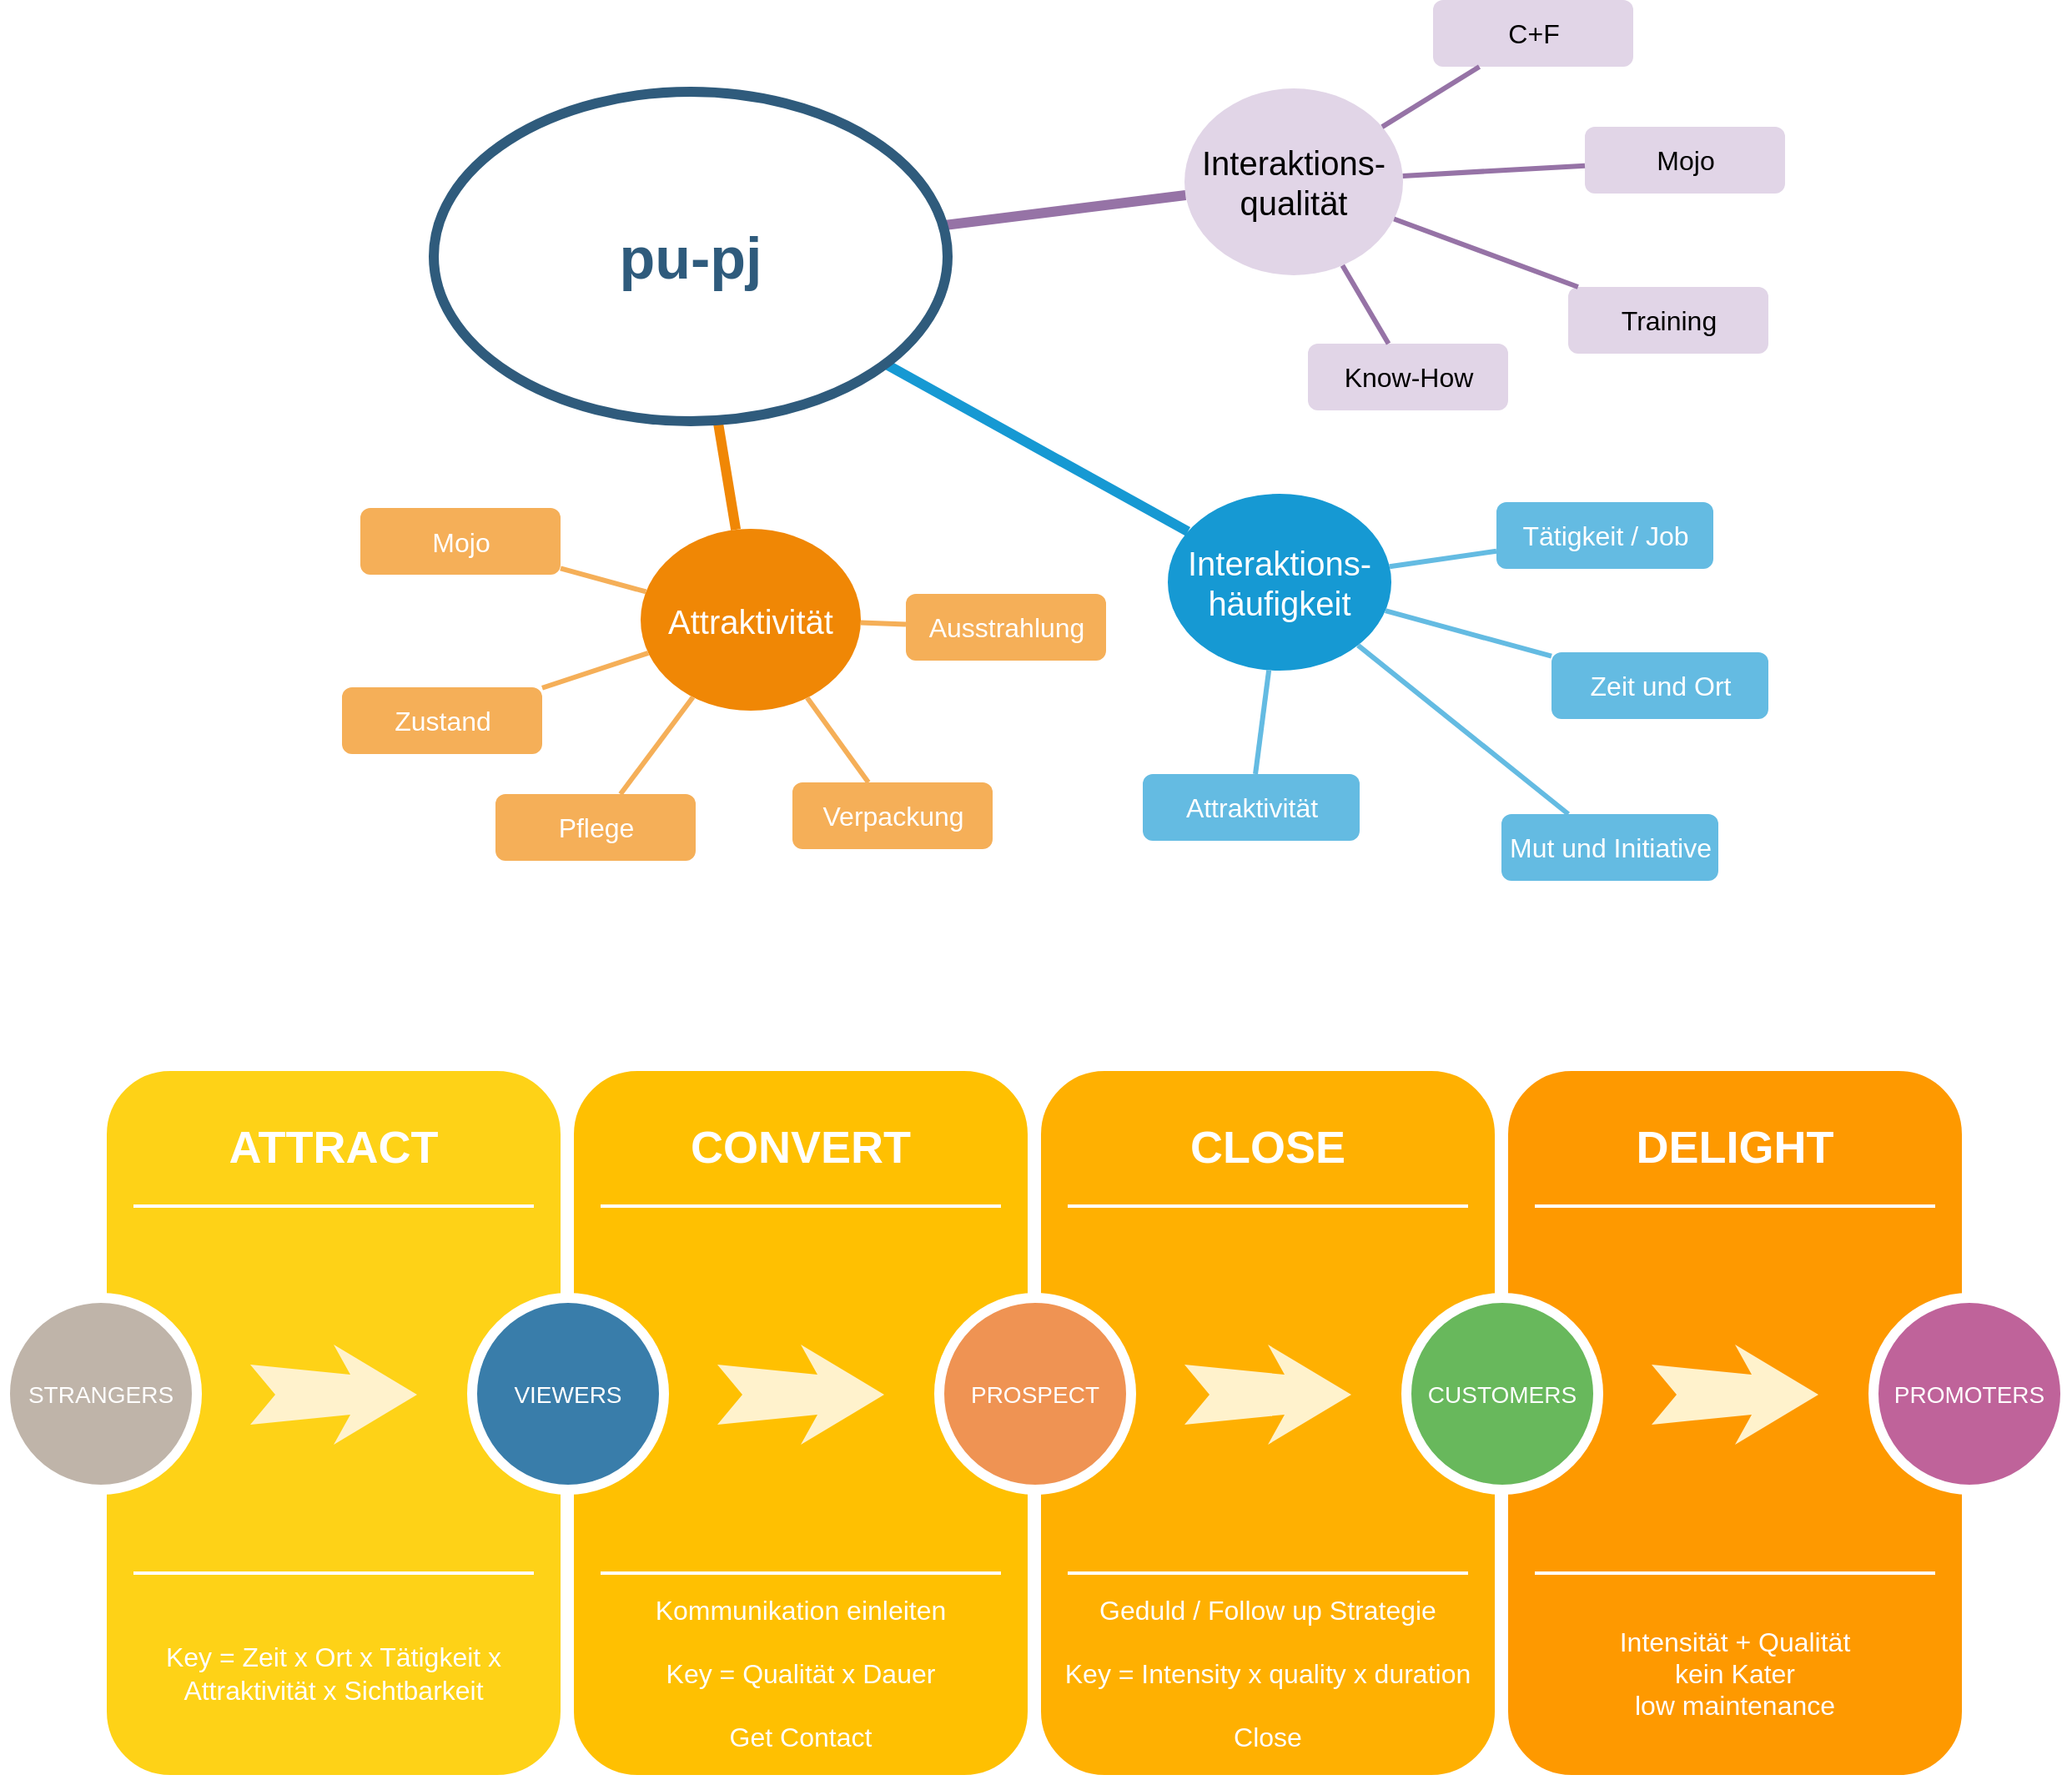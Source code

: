 <mxfile version="13.9.9" type="device"><diagram id="6a731a19-8d31-9384-78a2-239565b7b9f0" name="Page-1"><mxGraphModel dx="2062" dy="382" grid="0" gridSize="10" guides="0" tooltips="1" connect="1" arrows="1" fold="1" page="0" pageScale="1" pageWidth="1169" pageHeight="827" background="#ffffff" math="0" shadow="0"><root><mxCell id="0"/><mxCell id="1" parent="0"/><mxCell id="1350" value="Interaktions-&lt;br&gt;häufigkeit" style="ellipse;whiteSpace=wrap;html=1;shadow=0;fontFamily=Helvetica;fontSize=20;fontColor=#FFFFFF;align=center;strokeWidth=3;fillColor=#1699D3;strokeColor=none;" parent="1" vertex="1"><mxGeometry x="975" y="1284" width="134" height="106" as="geometry"/></mxCell><mxCell id="1351" value="Attraktivität" style="ellipse;whiteSpace=wrap;html=1;shadow=0;fontFamily=Helvetica;fontSize=20;fontColor=#FFFFFF;align=center;strokeWidth=3;fillColor=#F08705;strokeColor=none;gradientColor=none;" parent="1" vertex="1"><mxGeometry x="659" y="1305" width="132" height="109" as="geometry"/></mxCell><mxCell id="1356" value="Interaktions-&lt;br&gt;qualität" style="ellipse;whiteSpace=wrap;html=1;shadow=0;fontFamily=Helvetica;fontSize=20;align=center;strokeWidth=3;fillColor=#e1d5e7;strokeColor=none;" parent="1" vertex="1"><mxGeometry x="985" y="1041" width="131" height="112" as="geometry"/></mxCell><mxCell id="1357" value="Verpackung" style="rounded=1;fillColor=#f5af58;strokeColor=none;strokeWidth=3;shadow=0;html=1;fontColor=#FFFFFF;fontSize=16;" parent="1" vertex="1"><mxGeometry x="750" y="1457" width="120" height="40" as="geometry"/></mxCell><mxCell id="1359" style="endArrow=none;strokeWidth=6;strokeColor=#1699D3;html=1;" parent="1" source="1515" target="1350" edge="1"><mxGeometry relative="1" as="geometry"/></mxCell><mxCell id="1360" style="endArrow=none;strokeWidth=6;strokeColor=#f08705;html=1;" parent="1" source="1515" target="1351" edge="1"><mxGeometry relative="1" as="geometry"/></mxCell><mxCell id="1366" value="" style="edgeStyle=none;endArrow=none;strokeWidth=6;strokeColor=#9673a6;html=1;fillColor=#e1d5e7;" parent="1" source="1515" target="1356" edge="1"><mxGeometry x="-7.5" y="489.05" width="100" height="100" as="geometry"><mxPoint x="927.351" y="1109.995" as="sourcePoint"/><mxPoint x="92.5" y="489.05" as="targetPoint"/></mxGeometry></mxCell><mxCell id="1371" value="Attraktivität" style="rounded=1;fillColor=#64BBE2;strokeColor=none;strokeWidth=3;shadow=0;html=1;fontColor=#FFFFFF;fontSize=16;" parent="1" vertex="1"><mxGeometry x="960" y="1452" width="130" height="40" as="geometry"/></mxCell><mxCell id="1375" value="Zeit und Ort" style="rounded=1;fillColor=#64BBE2;strokeColor=none;strokeWidth=3;shadow=0;html=1;fontColor=#FFFFFF;fontSize=16;" parent="1" vertex="1"><mxGeometry x="1205" y="1379" width="130" height="40" as="geometry"/></mxCell><mxCell id="1376" value="Mut und Initiative" style="rounded=1;fillColor=#64BBE2;strokeColor=none;strokeWidth=3;shadow=0;html=1;fontColor=#FFFFFF;fontSize=16;" parent="1" vertex="1"><mxGeometry x="1175" y="1476" width="130" height="40" as="geometry"/></mxCell><mxCell id="1377" value="" style="edgeStyle=none;endArrow=none;strokeWidth=3;strokeColor=#64BBE2;html=1;" parent="1" source="1350" target="1376" edge="1"><mxGeometry x="467.5" y="1262.5" width="100" height="100" as="geometry"><mxPoint x="467.5" y="1362.5" as="sourcePoint"/><mxPoint x="567.5" y="1262.5" as="targetPoint"/></mxGeometry></mxCell><mxCell id="1383" value="" style="edgeStyle=none;endArrow=none;strokeWidth=3;strokeColor=#64BBE2;html=1;" parent="1" source="1350" target="1371" edge="1"><mxGeometry x="467.5" y="1262.5" width="100" height="100" as="geometry"><mxPoint x="467.5" y="1362.5" as="sourcePoint"/><mxPoint x="567.5" y="1262.5" as="targetPoint"/></mxGeometry></mxCell><mxCell id="1387" value="" style="edgeStyle=none;endArrow=none;strokeWidth=3;strokeColor=#64BBE2;html=1;" parent="1" source="1350" target="1375" edge="1"><mxGeometry x="467.5" y="1262.5" width="100" height="100" as="geometry"><mxPoint x="467.5" y="1362.5" as="sourcePoint"/><mxPoint x="567.5" y="1262.5" as="targetPoint"/></mxGeometry></mxCell><mxCell id="1388" value="Pflege" style="rounded=1;fillColor=#f5af58;strokeColor=none;strokeWidth=3;shadow=0;html=1;fontColor=#FFFFFF;fontSize=16;" parent="1" vertex="1"><mxGeometry x="572" y="1464" width="120" height="40" as="geometry"/></mxCell><mxCell id="1389" value="Zustand" style="rounded=1;fillColor=#f5af58;strokeColor=none;strokeWidth=3;shadow=0;html=1;fontColor=#FFFFFF;fontSize=16;" parent="1" vertex="1"><mxGeometry x="480" y="1400" width="120" height="40" as="geometry"/></mxCell><mxCell id="1390" value="Ausstrahlung" style="rounded=1;fillColor=#f5af58;strokeColor=none;strokeWidth=3;shadow=0;html=1;fontColor=#FFFFFF;fontSize=16;" parent="1" vertex="1"><mxGeometry x="818" y="1344" width="120" height="40" as="geometry"/></mxCell><mxCell id="1399" value="" style="edgeStyle=none;endArrow=none;strokeWidth=3;strokeColor=#F5AF58;html=1;" parent="1" source="1351" target="1357" edge="1"><mxGeometry x="-473.5" y="1284.5" width="100" height="100" as="geometry"><mxPoint x="-473.5" y="1384.5" as="sourcePoint"/><mxPoint x="-373.5" y="1284.5" as="targetPoint"/></mxGeometry></mxCell><mxCell id="1400" value="" style="edgeStyle=none;endArrow=none;strokeWidth=3;strokeColor=#F5AF58;html=1;" parent="1" source="1351" target="1388" edge="1"><mxGeometry x="-473.5" y="1284.5" width="100" height="100" as="geometry"><mxPoint x="-473.5" y="1384.5" as="sourcePoint"/><mxPoint x="-373.5" y="1284.5" as="targetPoint"/></mxGeometry></mxCell><mxCell id="1401" value="" style="edgeStyle=none;endArrow=none;strokeWidth=3;strokeColor=#F5AF58;html=1;" parent="1" source="1351" target="1389" edge="1"><mxGeometry x="-473.5" y="1284.5" width="100" height="100" as="geometry"><mxPoint x="-473.5" y="1384.5" as="sourcePoint"/><mxPoint x="-373.5" y="1284.5" as="targetPoint"/></mxGeometry></mxCell><mxCell id="1402" value="" style="edgeStyle=none;endArrow=none;strokeWidth=3;strokeColor=#F5AF58;html=1;" parent="1" source="1351" target="1390" edge="1"><mxGeometry x="-473.5" y="1284.5" width="100" height="100" as="geometry"><mxPoint x="-473.5" y="1384.5" as="sourcePoint"/><mxPoint x="-373.5" y="1284.5" as="targetPoint"/></mxGeometry></mxCell><mxCell id="Cfaou7oTnHquRGOg1rDc-1548" value="" style="edgeStyle=orthogonalEdgeStyle;rounded=0;orthogonalLoop=1;jettySize=auto;html=1;fillColor=#e1d5e7;strokeColor=none;" parent="1" source="1490" edge="1"><mxGeometry relative="1" as="geometry"><mxPoint x="1169.5" y="1075" as="targetPoint"/></mxGeometry></mxCell><mxCell id="1490" value="C+F" style="rounded=1;fillColor=#e1d5e7;strokeWidth=3;shadow=0;html=1;strokeColor=none;fontSize=16;" parent="1" vertex="1"><mxGeometry x="1134" y="988" width="120" height="40" as="geometry"/></mxCell><mxCell id="1491" value="Know-How" style="rounded=1;fillColor=#e1d5e7;strokeWidth=3;shadow=0;html=1;strokeColor=none;fontSize=16;" parent="1" vertex="1"><mxGeometry x="1059" y="1194" width="120" height="40" as="geometry"/></mxCell><mxCell id="1492" value="Training" style="rounded=1;fillColor=#e1d5e7;strokeWidth=3;shadow=0;html=1;strokeColor=none;fontSize=16;" parent="1" vertex="1"><mxGeometry x="1215" y="1160" width="120" height="40" as="geometry"/></mxCell><mxCell id="1493" value="Mojo" style="rounded=1;fillColor=#e1d5e7;strokeWidth=3;shadow=0;html=1;strokeColor=none;fontSize=16;" parent="1" vertex="1"><mxGeometry x="1225" y="1064" width="120" height="40" as="geometry"/></mxCell><mxCell id="1503" value="" style="edgeStyle=none;endArrow=none;strokeWidth=3;html=1;fillColor=#e1d5e7;strokeColor=#9673a6;" parent="1" source="1356" target="1490" edge="1"><mxGeometry x="774.5" y="-65.0" width="100" height="100" as="geometry"><mxPoint x="774.5" y="35.0" as="sourcePoint"/><mxPoint x="1166.9" y="997.5" as="targetPoint"/></mxGeometry></mxCell><mxCell id="1504" value="" style="edgeStyle=none;endArrow=none;strokeWidth=3;html=1;fillColor=#e1d5e7;strokeColor=#9673a6;" parent="1" source="1356" target="1491" edge="1"><mxGeometry x="774.5" y="-65.0" width="100" height="100" as="geometry"><mxPoint x="774.5" y="35.0" as="sourcePoint"/><mxPoint x="874.5" y="-65.0" as="targetPoint"/></mxGeometry></mxCell><mxCell id="1505" value="" style="edgeStyle=none;endArrow=none;strokeWidth=3;html=1;fillColor=#e1d5e7;strokeColor=#9673a6;" parent="1" source="1356" target="1492" edge="1"><mxGeometry x="774.5" y="-65.0" width="100" height="100" as="geometry"><mxPoint x="774.5" y="35.0" as="sourcePoint"/><mxPoint x="874.5" y="-65.0" as="targetPoint"/></mxGeometry></mxCell><mxCell id="1506" value="" style="edgeStyle=none;endArrow=none;strokeWidth=3;html=1;fillColor=#e1d5e7;strokeColor=#9673a6;" parent="1" source="1356" target="1493" edge="1"><mxGeometry x="774.5" y="-65.0" width="100" height="100" as="geometry"><mxPoint x="774.5" y="35.0" as="sourcePoint"/><mxPoint x="874.5" y="-65.0" as="targetPoint"/></mxGeometry></mxCell><mxCell id="1515" value="&lt;font style=&quot;font-size: 35px&quot;&gt;pu-pj&lt;/font&gt;" style="ellipse;whiteSpace=wrap;html=1;shadow=0;fontFamily=Helvetica;fontSize=30;fontColor=#2F5B7C;align=center;strokeColor=#2F5B7C;strokeWidth=6;fillColor=#FFFFFF;fontStyle=1;gradientColor=none;" parent="1" vertex="1"><mxGeometry x="535" y="1043" width="308" height="197.5" as="geometry"/></mxCell><mxCell id="C6sPkJrDF636dQOAzpoa-1542" value="" style="whiteSpace=wrap;html=1;rounded=1;shadow=0;strokeWidth=8;fontSize=20;align=center;fillColor=#FED217;strokeColor=#FFFFFF;" parent="1" vertex="1"><mxGeometry x="335" y="1626" width="280" height="430" as="geometry"/></mxCell><mxCell id="C6sPkJrDF636dQOAzpoa-1543" value="ATTRACT" style="text;html=1;strokeColor=none;fillColor=none;align=center;verticalAlign=middle;whiteSpace=wrap;rounded=0;shadow=0;fontSize=27;fontColor=#FFFFFF;fontStyle=1" parent="1" vertex="1"><mxGeometry x="335" y="1646" width="280" height="60" as="geometry"/></mxCell><mxCell id="C6sPkJrDF636dQOAzpoa-1544" value="Key = Zeit x Ort x Tätigkeit x Attraktivität x Sichtbarkeit" style="text;html=1;strokeColor=none;fillColor=none;align=center;verticalAlign=middle;whiteSpace=wrap;rounded=0;shadow=0;fontSize=16;fontColor=#FFFFFF;" parent="1" vertex="1"><mxGeometry x="335" y="1946" width="280" height="90" as="geometry"/></mxCell><mxCell id="C6sPkJrDF636dQOAzpoa-1545" value="" style="line;strokeWidth=2;html=1;rounded=0;shadow=0;fontSize=27;align=center;fillColor=none;strokeColor=#FFFFFF;" parent="1" vertex="1"><mxGeometry x="355" y="1706" width="240" height="10" as="geometry"/></mxCell><mxCell id="C6sPkJrDF636dQOAzpoa-1546" value="" style="line;strokeWidth=2;html=1;rounded=0;shadow=0;fontSize=27;align=center;fillColor=none;strokeColor=#FFFFFF;" parent="1" vertex="1"><mxGeometry x="355" y="1926" width="240" height="10" as="geometry"/></mxCell><mxCell id="C6sPkJrDF636dQOAzpoa-1547" value="STRANGERS" style="ellipse;whiteSpace=wrap;html=1;rounded=0;shadow=0;strokeWidth=6;fontSize=14;align=center;fillColor=#BFB4A9;strokeColor=#FFFFFF;fontColor=#FFFFFF;" parent="1" vertex="1"><mxGeometry x="278" y="1766" width="115" height="115" as="geometry"/></mxCell><mxCell id="C6sPkJrDF636dQOAzpoa-1548" value="" style="html=1;shadow=0;dashed=0;align=center;verticalAlign=middle;shape=mxgraph.arrows2.stylisedArrow;dy=0.6;dx=40;notch=15;feather=0.4;rounded=0;strokeWidth=1;fontSize=27;strokeColor=none;fillColor=#fff2cc;" parent="1" vertex="1"><mxGeometry x="425" y="1794" width="100" height="60" as="geometry"/></mxCell><mxCell id="C6sPkJrDF636dQOAzpoa-1549" value="" style="whiteSpace=wrap;html=1;rounded=1;shadow=0;strokeWidth=8;fontSize=20;align=center;fillColor=#FFC001;strokeColor=#FFFFFF;" parent="1" vertex="1"><mxGeometry x="615" y="1626" width="280" height="430" as="geometry"/></mxCell><mxCell id="C6sPkJrDF636dQOAzpoa-1550" value="CONVERT" style="text;html=1;strokeColor=none;fillColor=none;align=center;verticalAlign=middle;whiteSpace=wrap;rounded=0;shadow=0;fontSize=27;fontColor=#FFFFFF;fontStyle=1" parent="1" vertex="1"><mxGeometry x="615" y="1646" width="280" height="60" as="geometry"/></mxCell><mxCell id="C6sPkJrDF636dQOAzpoa-1551" value="Kommunikation einleiten&lt;br style=&quot;font-size: 16px&quot;&gt;&lt;br style=&quot;font-size: 16px&quot;&gt;Key = Qualität x Dauer&lt;br&gt;&lt;br style=&quot;font-size: 16px&quot;&gt;Get Contact" style="text;html=1;strokeColor=none;fillColor=none;align=center;verticalAlign=middle;whiteSpace=wrap;rounded=0;shadow=0;fontSize=16;fontColor=#FFFFFF;" parent="1" vertex="1"><mxGeometry x="615" y="1946" width="280" height="90" as="geometry"/></mxCell><mxCell id="C6sPkJrDF636dQOAzpoa-1552" value="" style="line;strokeWidth=2;html=1;rounded=0;shadow=0;fontSize=27;align=center;fillColor=none;strokeColor=#FFFFFF;" parent="1" vertex="1"><mxGeometry x="635" y="1706" width="240" height="10" as="geometry"/></mxCell><mxCell id="C6sPkJrDF636dQOAzpoa-1553" value="" style="line;strokeWidth=2;html=1;rounded=0;shadow=0;fontSize=27;align=center;fillColor=none;strokeColor=#FFFFFF;" parent="1" vertex="1"><mxGeometry x="635" y="1926" width="240" height="10" as="geometry"/></mxCell><mxCell id="C6sPkJrDF636dQOAzpoa-1554" value="VIEWERS" style="ellipse;whiteSpace=wrap;html=1;rounded=0;shadow=0;strokeWidth=6;fontSize=14;align=center;fillColor=#397DAA;strokeColor=#FFFFFF;fontColor=#FFFFFF;" parent="1" vertex="1"><mxGeometry x="558" y="1766" width="115" height="115" as="geometry"/></mxCell><mxCell id="C6sPkJrDF636dQOAzpoa-1555" value="" style="html=1;shadow=0;dashed=0;align=center;verticalAlign=middle;shape=mxgraph.arrows2.stylisedArrow;dy=0.6;dx=40;notch=15;feather=0.4;rounded=0;strokeWidth=1;fontSize=27;strokeColor=none;fillColor=#fff2cc;" parent="1" vertex="1"><mxGeometry x="705" y="1794" width="100" height="60" as="geometry"/></mxCell><mxCell id="C6sPkJrDF636dQOAzpoa-1556" value="" style="whiteSpace=wrap;html=1;rounded=1;shadow=0;strokeWidth=8;fontSize=20;align=center;fillColor=#FFB001;strokeColor=#FFFFFF;" parent="1" vertex="1"><mxGeometry x="895" y="1626" width="280" height="430" as="geometry"/></mxCell><mxCell id="C6sPkJrDF636dQOAzpoa-1557" value="CLOSE" style="text;html=1;strokeColor=none;fillColor=none;align=center;verticalAlign=middle;whiteSpace=wrap;rounded=0;shadow=0;fontSize=27;fontColor=#FFFFFF;fontStyle=1" parent="1" vertex="1"><mxGeometry x="895" y="1646" width="280" height="60" as="geometry"/></mxCell><mxCell id="C6sPkJrDF636dQOAzpoa-1558" value="Geduld / Follow up Strategie&lt;br style=&quot;font-size: 16px&quot;&gt;&lt;br style=&quot;font-size: 16px&quot;&gt;Key = Intensity x quality x duration&lt;br style=&quot;font-size: 16px&quot;&gt;&lt;br style=&quot;font-size: 16px&quot;&gt;Close" style="text;html=1;strokeColor=none;fillColor=none;align=center;verticalAlign=middle;whiteSpace=wrap;rounded=0;shadow=0;fontSize=16;fontColor=#FFFFFF;" parent="1" vertex="1"><mxGeometry x="895" y="1946" width="280" height="90" as="geometry"/></mxCell><mxCell id="C6sPkJrDF636dQOAzpoa-1559" value="" style="line;strokeWidth=2;html=1;rounded=0;shadow=0;fontSize=27;align=center;fillColor=none;strokeColor=#FFFFFF;" parent="1" vertex="1"><mxGeometry x="915" y="1706" width="240" height="10" as="geometry"/></mxCell><mxCell id="C6sPkJrDF636dQOAzpoa-1560" value="" style="line;strokeWidth=2;html=1;rounded=0;shadow=0;fontSize=27;align=center;fillColor=none;strokeColor=#FFFFFF;" parent="1" vertex="1"><mxGeometry x="915" y="1926" width="240" height="10" as="geometry"/></mxCell><mxCell id="C6sPkJrDF636dQOAzpoa-1561" value="PROSPECT" style="ellipse;whiteSpace=wrap;html=1;rounded=0;shadow=0;strokeWidth=6;fontSize=14;align=center;fillColor=#EF9353;strokeColor=#FFFFFF;fontColor=#FFFFFF;" parent="1" vertex="1"><mxGeometry x="838" y="1766" width="115" height="115" as="geometry"/></mxCell><mxCell id="C6sPkJrDF636dQOAzpoa-1562" value="" style="html=1;shadow=0;dashed=0;align=center;verticalAlign=middle;shape=mxgraph.arrows2.stylisedArrow;dy=0.6;dx=40;notch=15;feather=0.4;rounded=0;strokeWidth=1;fontSize=27;strokeColor=none;fillColor=#fff2cc;" parent="1" vertex="1"><mxGeometry x="985" y="1794" width="100" height="60" as="geometry"/></mxCell><mxCell id="C6sPkJrDF636dQOAzpoa-1563" value="" style="whiteSpace=wrap;html=1;rounded=1;shadow=0;strokeWidth=8;fontSize=20;align=center;fillColor=#FE9900;strokeColor=#FFFFFF;" parent="1" vertex="1"><mxGeometry x="1175" y="1626" width="280" height="430" as="geometry"/></mxCell><mxCell id="C6sPkJrDF636dQOAzpoa-1564" value="DELIGHT" style="text;html=1;strokeColor=none;fillColor=none;align=center;verticalAlign=middle;whiteSpace=wrap;rounded=0;shadow=0;fontSize=27;fontColor=#FFFFFF;fontStyle=1" parent="1" vertex="1"><mxGeometry x="1175" y="1646" width="280" height="60" as="geometry"/></mxCell><mxCell id="C6sPkJrDF636dQOAzpoa-1565" value="Intensität + Qualität&lt;br style=&quot;font-size: 16px&quot;&gt;kein Kater&lt;br style=&quot;font-size: 16px&quot;&gt;low maintenance" style="text;html=1;strokeColor=none;fillColor=none;align=center;verticalAlign=middle;whiteSpace=wrap;rounded=0;shadow=0;fontSize=16;fontColor=#FFFFFF;" parent="1" vertex="1"><mxGeometry x="1175" y="1946" width="280" height="90" as="geometry"/></mxCell><mxCell id="C6sPkJrDF636dQOAzpoa-1566" value="" style="line;strokeWidth=2;html=1;rounded=0;shadow=0;fontSize=27;align=center;fillColor=none;strokeColor=#FFFFFF;" parent="1" vertex="1"><mxGeometry x="1195" y="1706" width="240" height="10" as="geometry"/></mxCell><mxCell id="C6sPkJrDF636dQOAzpoa-1567" value="" style="line;strokeWidth=2;html=1;rounded=0;shadow=0;fontSize=27;align=center;fillColor=none;strokeColor=#FFFFFF;" parent="1" vertex="1"><mxGeometry x="1195" y="1926" width="240" height="10" as="geometry"/></mxCell><mxCell id="C6sPkJrDF636dQOAzpoa-1568" value="CUSTOMERS" style="ellipse;whiteSpace=wrap;html=1;rounded=0;shadow=0;strokeWidth=6;fontSize=14;align=center;fillColor=#68B85C;strokeColor=#FFFFFF;fontColor=#FFFFFF;" parent="1" vertex="1"><mxGeometry x="1118" y="1766" width="115" height="115" as="geometry"/></mxCell><mxCell id="C6sPkJrDF636dQOAzpoa-1569" value="" style="html=1;shadow=0;dashed=0;align=center;verticalAlign=middle;shape=mxgraph.arrows2.stylisedArrow;dy=0.6;dx=40;notch=15;feather=0.4;rounded=0;strokeWidth=1;fontSize=27;strokeColor=none;fillColor=#fff2cc;" parent="1" vertex="1"><mxGeometry x="1265" y="1794" width="100" height="60" as="geometry"/></mxCell><mxCell id="C6sPkJrDF636dQOAzpoa-1570" value="PROMOTERS" style="ellipse;whiteSpace=wrap;html=1;rounded=0;shadow=0;strokeWidth=6;fontSize=14;align=center;fillColor=#BF639A;strokeColor=#FFFFFF;fontColor=#FFFFFF;" parent="1" vertex="1"><mxGeometry x="1398" y="1766" width="115" height="115" as="geometry"/></mxCell><mxCell id="Cfaou7oTnHquRGOg1rDc-1544" value="Tätigkeit / Job" style="rounded=1;fillColor=#64BBE2;strokeColor=none;strokeWidth=3;shadow=0;html=1;fontColor=#FFFFFF;fontSize=16;" parent="1" vertex="1"><mxGeometry x="1172" y="1289" width="130" height="40" as="geometry"/></mxCell><mxCell id="Cfaou7oTnHquRGOg1rDc-1545" value="" style="edgeStyle=none;endArrow=none;strokeWidth=3;strokeColor=#64BBE2;html=1;" parent="1" source="1350" target="Cfaou7oTnHquRGOg1rDc-1544" edge="1"><mxGeometry x="477.5" y="1272.5" width="100" height="100" as="geometry"><mxPoint x="1340.744" y="1533.089" as="sourcePoint"/><mxPoint x="1397.5" y="1518.75" as="targetPoint"/></mxGeometry></mxCell><mxCell id="Cfaou7oTnHquRGOg1rDc-1549" style="edgeStyle=orthogonalEdgeStyle;rounded=0;orthogonalLoop=1;jettySize=auto;html=1;exitX=0.5;exitY=1;exitDx=0;exitDy=0;strokeColor=#000000;" parent="1" source="1493" target="1493" edge="1"><mxGeometry relative="1" as="geometry"/></mxCell><mxCell id="ZrhrK_3E-fbrV1S7CY1E-1543" value="Mojo" style="rounded=1;fillColor=#f5af58;strokeColor=none;strokeWidth=3;shadow=0;html=1;fontColor=#FFFFFF;fontSize=16;" parent="1" vertex="1"><mxGeometry x="491" y="1292.52" width="120" height="40" as="geometry"/></mxCell><mxCell id="ZrhrK_3E-fbrV1S7CY1E-1544" value="" style="edgeStyle=none;endArrow=none;strokeWidth=3;strokeColor=#F5AF58;html=1;" parent="1" source="1351" target="ZrhrK_3E-fbrV1S7CY1E-1543" edge="1"><mxGeometry x="-462.5" y="1177.02" width="100" height="100" as="geometry"><mxPoint x="684.309" y="1274.003" as="sourcePoint"/><mxPoint x="-362.5" y="1177.02" as="targetPoint"/></mxGeometry></mxCell></root></mxGraphModel></diagram></mxfile>